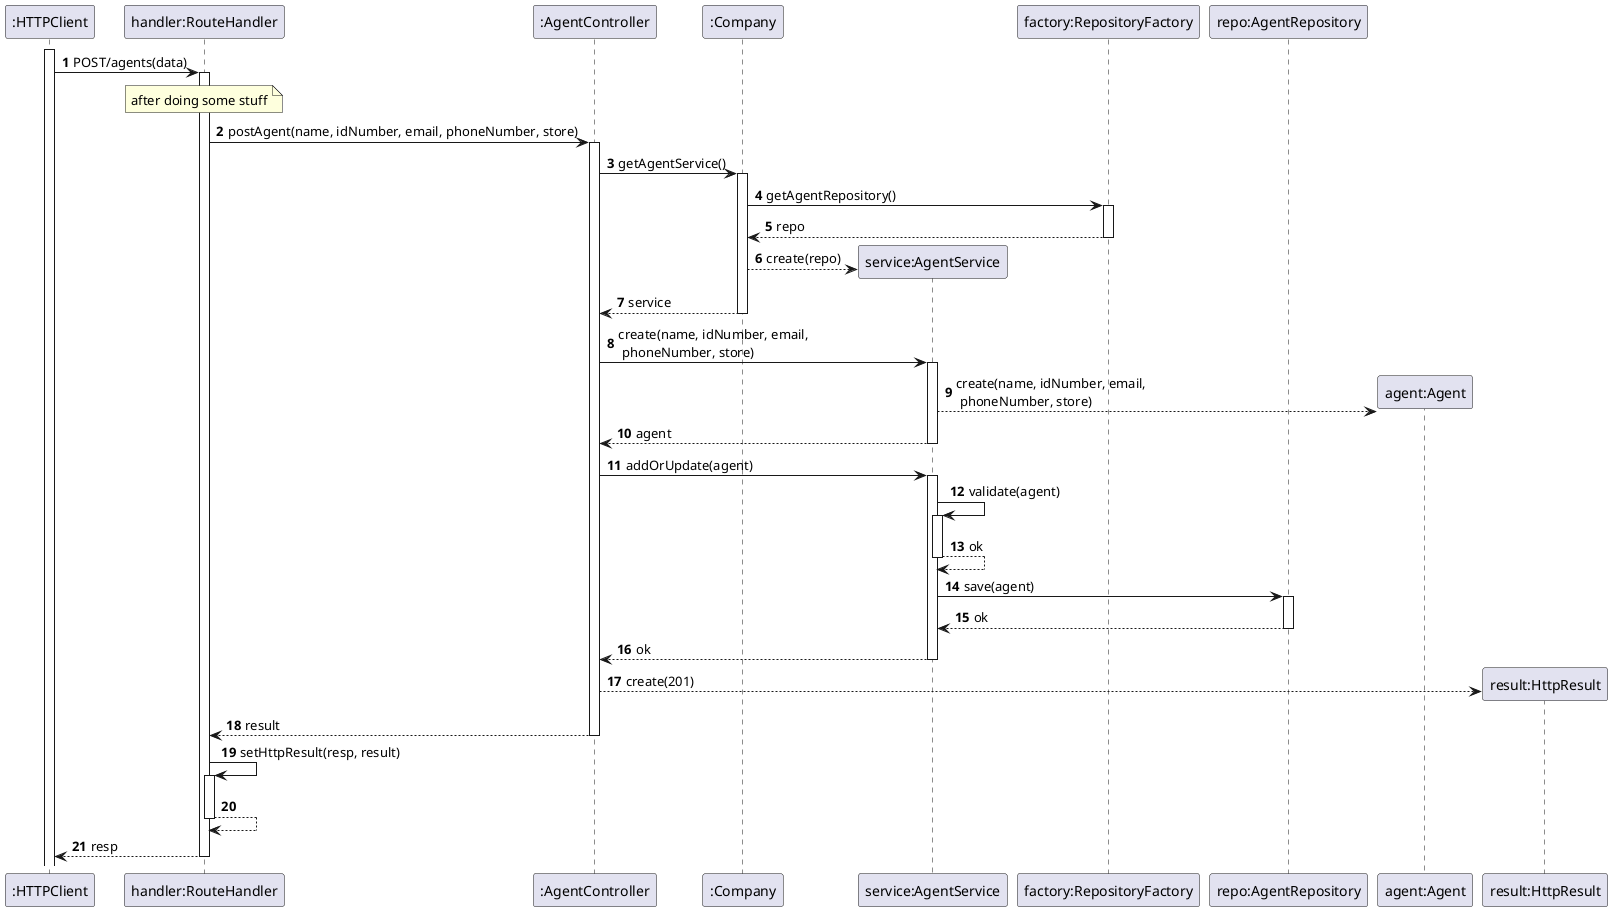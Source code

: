 @startuml
'https://plantuml.com/sequence-diagram

autoactivate on
autonumber

participant ":HTTPClient" as HTTPClient
participant "handler:RouteHandler" as System
participant ":AgentController" as Ctrl
participant ":Company" as Company
participant "service:AgentService" as Service
participant "factory:RepositoryFactory" as Factory
participant "repo:AgentRepository" as Repo
participant "agent:Agent" as Store
participant "result:HttpResult" as Result

activate HTTPClient

HTTPClient -> System: POST/agents(data)

note over System: after doing some stuff

System -> Ctrl: postAgent(name, idNumber, email, phoneNumber, store)
Ctrl -> Company: getAgentService()
Company -> Factory : getAgentRepository()
Factory --> Company: repo
Company -->Service**: create(repo)
Company --> Ctrl: service
Ctrl -> Service: create(name, idNumber, email,\n phoneNumber, store)
Service --> Store**: create(name, idNumber, email,\n phoneNumber, store)
Service --> Ctrl: agent
Ctrl -> Service: addOrUpdate(agent)
Service -> Service : validate(agent)
Service --> Service : ok
Service -> Repo: save(agent)
Repo --> Service : ok
Service --> Ctrl: ok
Ctrl --> Result**: create(201)
Ctrl --> System: result
System -> System: setHttpResult(resp, result)
System --> System:
System --> HTTPClient: resp


@enduml